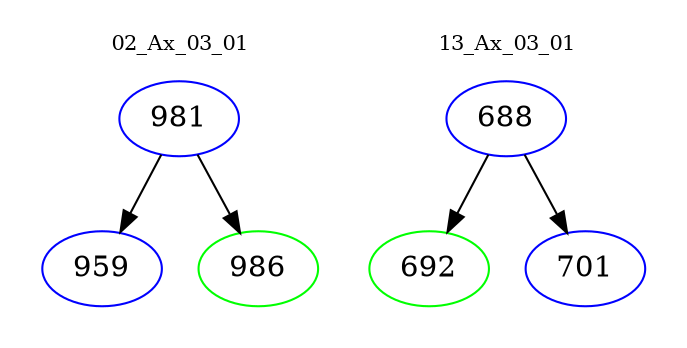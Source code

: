 digraph{
subgraph cluster_0 {
color = white
label = "02_Ax_03_01";
fontsize=10;
T0_981 [label="981", color="blue"]
T0_981 -> T0_959 [color="black"]
T0_959 [label="959", color="blue"]
T0_981 -> T0_986 [color="black"]
T0_986 [label="986", color="green"]
}
subgraph cluster_1 {
color = white
label = "13_Ax_03_01";
fontsize=10;
T1_688 [label="688", color="blue"]
T1_688 -> T1_692 [color="black"]
T1_692 [label="692", color="green"]
T1_688 -> T1_701 [color="black"]
T1_701 [label="701", color="blue"]
}
}
